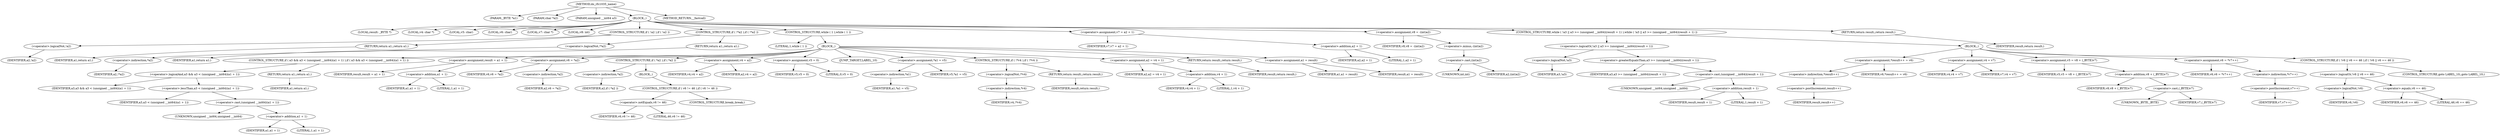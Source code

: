 digraph do_rfc1035_name {  
"1000107" [label = "(METHOD,do_rfc1035_name)" ]
"1000108" [label = "(PARAM,_BYTE *a1)" ]
"1000109" [label = "(PARAM,char *a2)" ]
"1000110" [label = "(PARAM,unsigned __int64 a3)" ]
"1000111" [label = "(BLOCK,,)" ]
"1000112" [label = "(LOCAL,result: _BYTE *)" ]
"1000113" [label = "(LOCAL,v4: char *)" ]
"1000114" [label = "(LOCAL,v5: char)" ]
"1000115" [label = "(LOCAL,v6: char)" ]
"1000116" [label = "(LOCAL,v7: char *)" ]
"1000117" [label = "(LOCAL,v8: int)" ]
"1000118" [label = "(CONTROL_STRUCTURE,if ( !a2 ),if ( !a2 ))" ]
"1000119" [label = "(<operator>.logicalNot,!a2)" ]
"1000120" [label = "(IDENTIFIER,a2,!a2)" ]
"1000121" [label = "(RETURN,return a1;,return a1;)" ]
"1000122" [label = "(IDENTIFIER,a1,return a1;)" ]
"1000123" [label = "(CONTROL_STRUCTURE,if ( !*a2 ),if ( !*a2 ))" ]
"1000124" [label = "(<operator>.logicalNot,!*a2)" ]
"1000125" [label = "(<operator>.indirection,*a2)" ]
"1000126" [label = "(IDENTIFIER,a2,!*a2)" ]
"1000127" [label = "(RETURN,return a1;,return a1;)" ]
"1000128" [label = "(IDENTIFIER,a1,return a1;)" ]
"1000129" [label = "(CONTROL_STRUCTURE,while ( 1 ),while ( 1 ))" ]
"1000130" [label = "(LITERAL,1,while ( 1 ))" ]
"1000131" [label = "(BLOCK,,)" ]
"1000132" [label = "(CONTROL_STRUCTURE,if ( a3 && a3 < (unsigned __int64)(a1 + 1) ),if ( a3 && a3 < (unsigned __int64)(a1 + 1) ))" ]
"1000133" [label = "(<operator>.logicalAnd,a3 && a3 < (unsigned __int64)(a1 + 1))" ]
"1000134" [label = "(IDENTIFIER,a3,a3 && a3 < (unsigned __int64)(a1 + 1))" ]
"1000135" [label = "(<operator>.lessThan,a3 < (unsigned __int64)(a1 + 1))" ]
"1000136" [label = "(IDENTIFIER,a3,a3 < (unsigned __int64)(a1 + 1))" ]
"1000137" [label = "(<operator>.cast,(unsigned __int64)(a1 + 1))" ]
"1000138" [label = "(UNKNOWN,unsigned __int64,unsigned __int64)" ]
"1000139" [label = "(<operator>.addition,a1 + 1)" ]
"1000140" [label = "(IDENTIFIER,a1,a1 + 1)" ]
"1000141" [label = "(LITERAL,1,a1 + 1)" ]
"1000142" [label = "(RETURN,return a1;,return a1;)" ]
"1000143" [label = "(IDENTIFIER,a1,return a1;)" ]
"1000144" [label = "(<operator>.assignment,result = a1 + 1)" ]
"1000145" [label = "(IDENTIFIER,result,result = a1 + 1)" ]
"1000146" [label = "(<operator>.addition,a1 + 1)" ]
"1000147" [label = "(IDENTIFIER,a1,a1 + 1)" ]
"1000148" [label = "(LITERAL,1,a1 + 1)" ]
"1000149" [label = "(<operator>.assignment,v6 = *a2)" ]
"1000150" [label = "(IDENTIFIER,v6,v6 = *a2)" ]
"1000151" [label = "(<operator>.indirection,*a2)" ]
"1000152" [label = "(IDENTIFIER,a2,v6 = *a2)" ]
"1000153" [label = "(CONTROL_STRUCTURE,if ( *a2 ),if ( *a2 ))" ]
"1000154" [label = "(<operator>.indirection,*a2)" ]
"1000155" [label = "(IDENTIFIER,a2,if ( *a2 ))" ]
"1000156" [label = "(BLOCK,,)" ]
"1000157" [label = "(CONTROL_STRUCTURE,if ( v6 != 46 ),if ( v6 != 46 ))" ]
"1000158" [label = "(<operator>.notEquals,v6 != 46)" ]
"1000159" [label = "(IDENTIFIER,v6,v6 != 46)" ]
"1000160" [label = "(LITERAL,46,v6 != 46)" ]
"1000161" [label = "(CONTROL_STRUCTURE,break;,break;)" ]
"1000162" [label = "(<operator>.assignment,v4 = a2)" ]
"1000163" [label = "(IDENTIFIER,v4,v4 = a2)" ]
"1000164" [label = "(IDENTIFIER,a2,v4 = a2)" ]
"1000165" [label = "(<operator>.assignment,v5 = 0)" ]
"1000166" [label = "(IDENTIFIER,v5,v5 = 0)" ]
"1000167" [label = "(LITERAL,0,v5 = 0)" ]
"1000168" [label = "(JUMP_TARGET,LABEL_10)" ]
"1000169" [label = "(<operator>.assignment,*a1 = v5)" ]
"1000170" [label = "(<operator>.indirection,*a1)" ]
"1000171" [label = "(IDENTIFIER,a1,*a1 = v5)" ]
"1000172" [label = "(IDENTIFIER,v5,*a1 = v5)" ]
"1000173" [label = "(CONTROL_STRUCTURE,if ( !*v4 ),if ( !*v4 ))" ]
"1000174" [label = "(<operator>.logicalNot,!*v4)" ]
"1000175" [label = "(<operator>.indirection,*v4)" ]
"1000176" [label = "(IDENTIFIER,v4,!*v4)" ]
"1000177" [label = "(RETURN,return result;,return result;)" ]
"1000178" [label = "(IDENTIFIER,result,return result;)" ]
"1000179" [label = "(<operator>.assignment,a2 = v4 + 1)" ]
"1000180" [label = "(IDENTIFIER,a2,a2 = v4 + 1)" ]
"1000181" [label = "(<operator>.addition,v4 + 1)" ]
"1000182" [label = "(IDENTIFIER,v4,v4 + 1)" ]
"1000183" [label = "(LITERAL,1,v4 + 1)" ]
"1000184" [label = "(RETURN,return result;,return result;)" ]
"1000185" [label = "(IDENTIFIER,result,return result;)" ]
"1000186" [label = "(<operator>.assignment,a1 = result)" ]
"1000187" [label = "(IDENTIFIER,a1,a1 = result)" ]
"1000188" [label = "(IDENTIFIER,result,a1 = result)" ]
"1000189" [label = "(<operator>.assignment,v7 = a2 + 1)" ]
"1000190" [label = "(IDENTIFIER,v7,v7 = a2 + 1)" ]
"1000191" [label = "(<operator>.addition,a2 + 1)" ]
"1000192" [label = "(IDENTIFIER,a2,a2 + 1)" ]
"1000193" [label = "(LITERAL,1,a2 + 1)" ]
"1000194" [label = "(<operator>.assignment,v8 = -(int)a2)" ]
"1000195" [label = "(IDENTIFIER,v8,v8 = -(int)a2)" ]
"1000196" [label = "(<operator>.minus,-(int)a2)" ]
"1000197" [label = "(<operator>.cast,(int)a2)" ]
"1000198" [label = "(UNKNOWN,int,int)" ]
"1000199" [label = "(IDENTIFIER,a2,(int)a2)" ]
"1000200" [label = "(CONTROL_STRUCTURE,while ( !a3 || a3 >= (unsigned __int64)(result + 1) ),while ( !a3 || a3 >= (unsigned __int64)(result + 1) ))" ]
"1000201" [label = "(<operator>.logicalOr,!a3 || a3 >= (unsigned __int64)(result + 1))" ]
"1000202" [label = "(<operator>.logicalNot,!a3)" ]
"1000203" [label = "(IDENTIFIER,a3,!a3)" ]
"1000204" [label = "(<operator>.greaterEqualsThan,a3 >= (unsigned __int64)(result + 1))" ]
"1000205" [label = "(IDENTIFIER,a3,a3 >= (unsigned __int64)(result + 1))" ]
"1000206" [label = "(<operator>.cast,(unsigned __int64)(result + 1))" ]
"1000207" [label = "(UNKNOWN,unsigned __int64,unsigned __int64)" ]
"1000208" [label = "(<operator>.addition,result + 1)" ]
"1000209" [label = "(IDENTIFIER,result,result + 1)" ]
"1000210" [label = "(LITERAL,1,result + 1)" ]
"1000211" [label = "(BLOCK,,)" ]
"1000212" [label = "(<operator>.assignment,*result++ = v6)" ]
"1000213" [label = "(<operator>.indirection,*result++)" ]
"1000214" [label = "(<operator>.postIncrement,result++)" ]
"1000215" [label = "(IDENTIFIER,result,result++)" ]
"1000216" [label = "(IDENTIFIER,v6,*result++ = v6)" ]
"1000217" [label = "(<operator>.assignment,v4 = v7)" ]
"1000218" [label = "(IDENTIFIER,v4,v4 = v7)" ]
"1000219" [label = "(IDENTIFIER,v7,v4 = v7)" ]
"1000220" [label = "(<operator>.assignment,v5 = v8 + (_BYTE)v7)" ]
"1000221" [label = "(IDENTIFIER,v5,v5 = v8 + (_BYTE)v7)" ]
"1000222" [label = "(<operator>.addition,v8 + (_BYTE)v7)" ]
"1000223" [label = "(IDENTIFIER,v8,v8 + (_BYTE)v7)" ]
"1000224" [label = "(<operator>.cast,(_BYTE)v7)" ]
"1000225" [label = "(UNKNOWN,_BYTE,_BYTE)" ]
"1000226" [label = "(IDENTIFIER,v7,(_BYTE)v7)" ]
"1000227" [label = "(<operator>.assignment,v6 = *v7++)" ]
"1000228" [label = "(IDENTIFIER,v6,v6 = *v7++)" ]
"1000229" [label = "(<operator>.indirection,*v7++)" ]
"1000230" [label = "(<operator>.postIncrement,v7++)" ]
"1000231" [label = "(IDENTIFIER,v7,v7++)" ]
"1000232" [label = "(CONTROL_STRUCTURE,if ( !v6 || v6 == 46 ),if ( !v6 || v6 == 46 ))" ]
"1000233" [label = "(<operator>.logicalOr,!v6 || v6 == 46)" ]
"1000234" [label = "(<operator>.logicalNot,!v6)" ]
"1000235" [label = "(IDENTIFIER,v6,!v6)" ]
"1000236" [label = "(<operator>.equals,v6 == 46)" ]
"1000237" [label = "(IDENTIFIER,v6,v6 == 46)" ]
"1000238" [label = "(LITERAL,46,v6 == 46)" ]
"1000239" [label = "(CONTROL_STRUCTURE,goto LABEL_10;,goto LABEL_10;)" ]
"1000240" [label = "(RETURN,return result;,return result;)" ]
"1000241" [label = "(IDENTIFIER,result,return result;)" ]
"1000242" [label = "(METHOD_RETURN,__fastcall)" ]
  "1000107" -> "1000108" 
  "1000107" -> "1000109" 
  "1000107" -> "1000110" 
  "1000107" -> "1000111" 
  "1000107" -> "1000242" 
  "1000111" -> "1000112" 
  "1000111" -> "1000113" 
  "1000111" -> "1000114" 
  "1000111" -> "1000115" 
  "1000111" -> "1000116" 
  "1000111" -> "1000117" 
  "1000111" -> "1000118" 
  "1000111" -> "1000123" 
  "1000111" -> "1000129" 
  "1000111" -> "1000189" 
  "1000111" -> "1000194" 
  "1000111" -> "1000200" 
  "1000111" -> "1000240" 
  "1000118" -> "1000119" 
  "1000118" -> "1000121" 
  "1000119" -> "1000120" 
  "1000121" -> "1000122" 
  "1000123" -> "1000124" 
  "1000123" -> "1000127" 
  "1000124" -> "1000125" 
  "1000125" -> "1000126" 
  "1000127" -> "1000128" 
  "1000129" -> "1000130" 
  "1000129" -> "1000131" 
  "1000131" -> "1000132" 
  "1000131" -> "1000144" 
  "1000131" -> "1000149" 
  "1000131" -> "1000153" 
  "1000131" -> "1000162" 
  "1000131" -> "1000165" 
  "1000131" -> "1000168" 
  "1000131" -> "1000169" 
  "1000131" -> "1000173" 
  "1000131" -> "1000179" 
  "1000131" -> "1000184" 
  "1000131" -> "1000186" 
  "1000132" -> "1000133" 
  "1000132" -> "1000142" 
  "1000133" -> "1000134" 
  "1000133" -> "1000135" 
  "1000135" -> "1000136" 
  "1000135" -> "1000137" 
  "1000137" -> "1000138" 
  "1000137" -> "1000139" 
  "1000139" -> "1000140" 
  "1000139" -> "1000141" 
  "1000142" -> "1000143" 
  "1000144" -> "1000145" 
  "1000144" -> "1000146" 
  "1000146" -> "1000147" 
  "1000146" -> "1000148" 
  "1000149" -> "1000150" 
  "1000149" -> "1000151" 
  "1000151" -> "1000152" 
  "1000153" -> "1000154" 
  "1000153" -> "1000156" 
  "1000154" -> "1000155" 
  "1000156" -> "1000157" 
  "1000157" -> "1000158" 
  "1000157" -> "1000161" 
  "1000158" -> "1000159" 
  "1000158" -> "1000160" 
  "1000162" -> "1000163" 
  "1000162" -> "1000164" 
  "1000165" -> "1000166" 
  "1000165" -> "1000167" 
  "1000169" -> "1000170" 
  "1000169" -> "1000172" 
  "1000170" -> "1000171" 
  "1000173" -> "1000174" 
  "1000173" -> "1000177" 
  "1000174" -> "1000175" 
  "1000175" -> "1000176" 
  "1000177" -> "1000178" 
  "1000179" -> "1000180" 
  "1000179" -> "1000181" 
  "1000181" -> "1000182" 
  "1000181" -> "1000183" 
  "1000184" -> "1000185" 
  "1000186" -> "1000187" 
  "1000186" -> "1000188" 
  "1000189" -> "1000190" 
  "1000189" -> "1000191" 
  "1000191" -> "1000192" 
  "1000191" -> "1000193" 
  "1000194" -> "1000195" 
  "1000194" -> "1000196" 
  "1000196" -> "1000197" 
  "1000197" -> "1000198" 
  "1000197" -> "1000199" 
  "1000200" -> "1000201" 
  "1000200" -> "1000211" 
  "1000201" -> "1000202" 
  "1000201" -> "1000204" 
  "1000202" -> "1000203" 
  "1000204" -> "1000205" 
  "1000204" -> "1000206" 
  "1000206" -> "1000207" 
  "1000206" -> "1000208" 
  "1000208" -> "1000209" 
  "1000208" -> "1000210" 
  "1000211" -> "1000212" 
  "1000211" -> "1000217" 
  "1000211" -> "1000220" 
  "1000211" -> "1000227" 
  "1000211" -> "1000232" 
  "1000212" -> "1000213" 
  "1000212" -> "1000216" 
  "1000213" -> "1000214" 
  "1000214" -> "1000215" 
  "1000217" -> "1000218" 
  "1000217" -> "1000219" 
  "1000220" -> "1000221" 
  "1000220" -> "1000222" 
  "1000222" -> "1000223" 
  "1000222" -> "1000224" 
  "1000224" -> "1000225" 
  "1000224" -> "1000226" 
  "1000227" -> "1000228" 
  "1000227" -> "1000229" 
  "1000229" -> "1000230" 
  "1000230" -> "1000231" 
  "1000232" -> "1000233" 
  "1000232" -> "1000239" 
  "1000233" -> "1000234" 
  "1000233" -> "1000236" 
  "1000234" -> "1000235" 
  "1000236" -> "1000237" 
  "1000236" -> "1000238" 
  "1000240" -> "1000241" 
}

